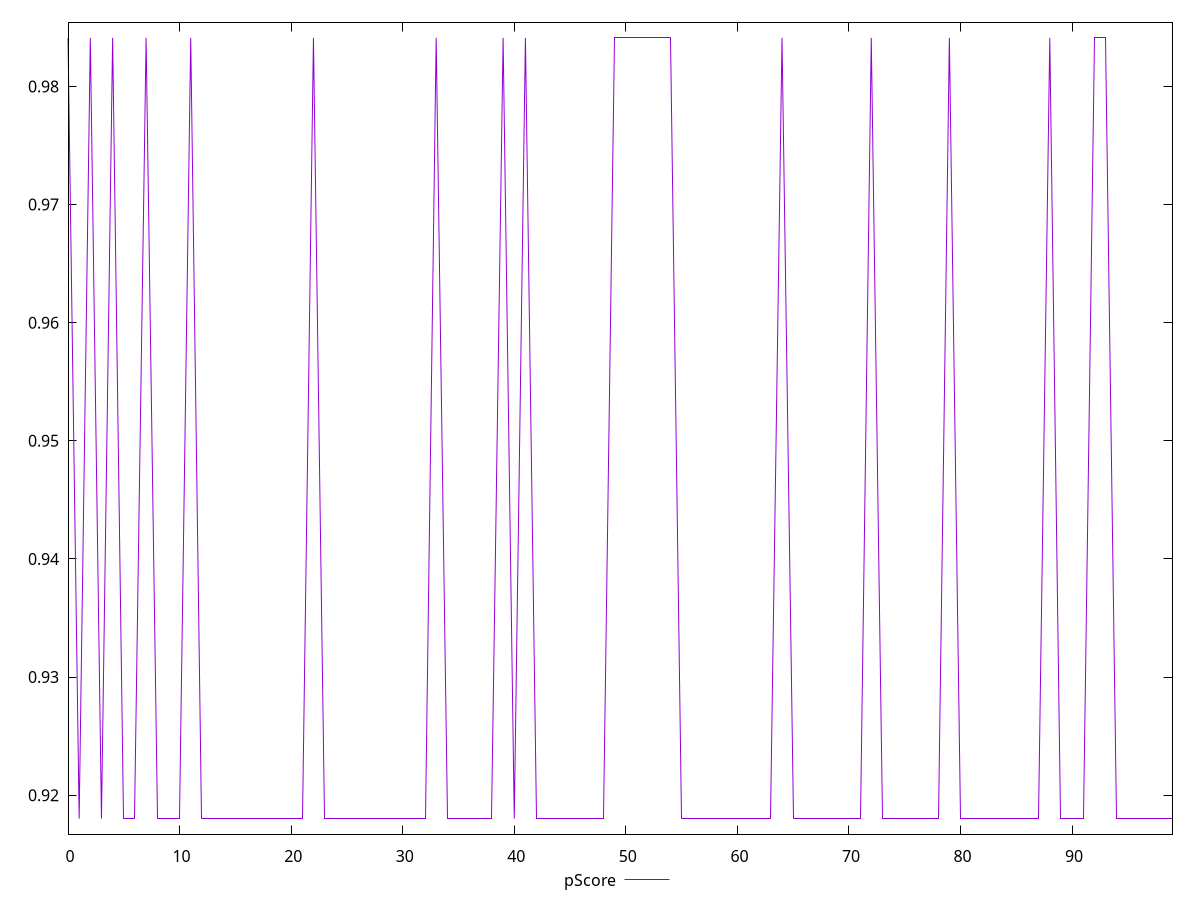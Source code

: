 reset

$pScore <<EOF
0 0.9841121673367461
1 0.9180298053112792
2 0.9841121673367461
3 0.9180298053112792
4 0.9841121673367461
5 0.9180298053112792
6 0.9180298053112792
7 0.9841121673367461
8 0.9180298053112792
9 0.9180298053112792
10 0.9180298053112792
11 0.9841121673367461
12 0.9180298053112792
13 0.9180298053112792
14 0.9180298053112792
15 0.9180298053112792
16 0.9180298053112792
17 0.9180298053112792
18 0.9180298053112792
19 0.9180298053112792
20 0.9180298053112792
21 0.9180298053112792
22 0.9841121673367461
23 0.9180298053112792
24 0.9180298053112792
25 0.9180298053112792
26 0.9180298053112792
27 0.9180298053112792
28 0.9180298053112792
29 0.9180298053112792
30 0.9180298053112792
31 0.9180298053112792
32 0.9180298053112792
33 0.9841121673367461
34 0.9180298053112792
35 0.9180298053112792
36 0.9180298053112792
37 0.9180298053112792
38 0.9180298053112792
39 0.9841121673367461
40 0.9180298053112792
41 0.9841121673367461
42 0.9180298053112792
43 0.9180298053112792
44 0.9180298053112792
45 0.9180298053112792
46 0.9180298053112792
47 0.9180298053112792
48 0.9180298053112792
49 0.9841121673367461
50 0.9841121673367461
51 0.9841121673367461
52 0.9841121673367461
53 0.9841121673367461
54 0.9841121673367461
55 0.9180298053112792
56 0.9180298053112792
57 0.9180298053112792
58 0.9180298053112792
59 0.9180298053112792
60 0.9180298053112792
61 0.9180298053112792
62 0.9180298053112792
63 0.9180298053112792
64 0.9841121673367461
65 0.9180298053112792
66 0.9180298053112792
67 0.9180298053112792
68 0.9180298053112792
69 0.9180298053112792
70 0.9180298053112792
71 0.9180298053112792
72 0.9841121673367461
73 0.9180298053112792
74 0.9180298053112792
75 0.9180298053112792
76 0.9180298053112792
77 0.9180298053112792
78 0.9180298053112792
79 0.9841121673367461
80 0.9180298053112792
81 0.9180298053112792
82 0.9180298053112792
83 0.9180298053112792
84 0.9180298053112792
85 0.9180298053112792
86 0.9180298053112792
87 0.9180298053112792
88 0.9841121673367461
89 0.9180298053112792
90 0.9180298053112792
91 0.9180298053112792
92 0.9841121673367461
93 0.9841121673367461
94 0.9180298053112792
95 0.9180298053112792
96 0.9180298053112792
97 0.9180298053112792
98 0.9180298053112792
99 0.9180298053112792
EOF

set key outside below
set xrange [0:99]
set yrange [0.9167081580707699:0.9854338145772554]
set trange [0.9167081580707699:0.9854338145772554]
set terminal svg size 640, 500 enhanced background rgb 'white'
set output "report/report_00029_2021-02-24T13-36-40.390Z/dom-size/samples/agenda/pScore/values.svg"

plot $pScore title "pScore" with line

reset
